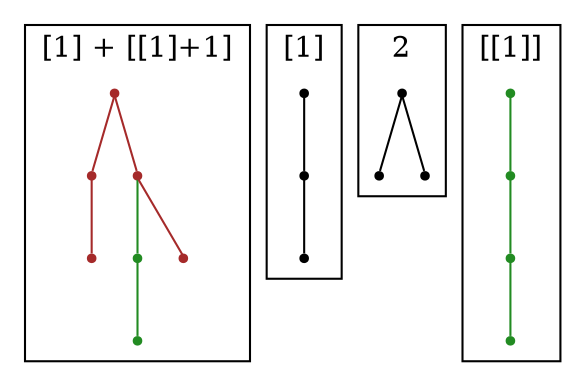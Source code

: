 # Place the cursor inside "graph" to get some refactoring options

graph {

    node [shape = point];

    subgraph cluster_bro{
        label="[1] + [[1]+1]";
        root [color=brown];
        g1 [color=brown];
        g2 [color=brown];

        root--g1--g2 [color=brown];

        root--m1 [color=brown];
        m1--m2--m3 [color=forestgreen];

        m2 [color=forestgreen];
        m3 [color=forestgreen]

        m1 [color=brown];
        s1 [color=brown];

        m1--s1 [color=brown];
    }

    subgraph cluster_divisor{
        label="[1]";
        boot -- goot -- fruit;
    }

    subgraph cluster_quotient{
        label="2";
        sig -- big;
        sig -- tig;
    }

    subgraph cluster_remainder{
        label = "[[1]]";
        node [color=forestgreen];
        edge [color=forestgreen]
        ogg -- bogg -- sogg -- togg;
    }
}
